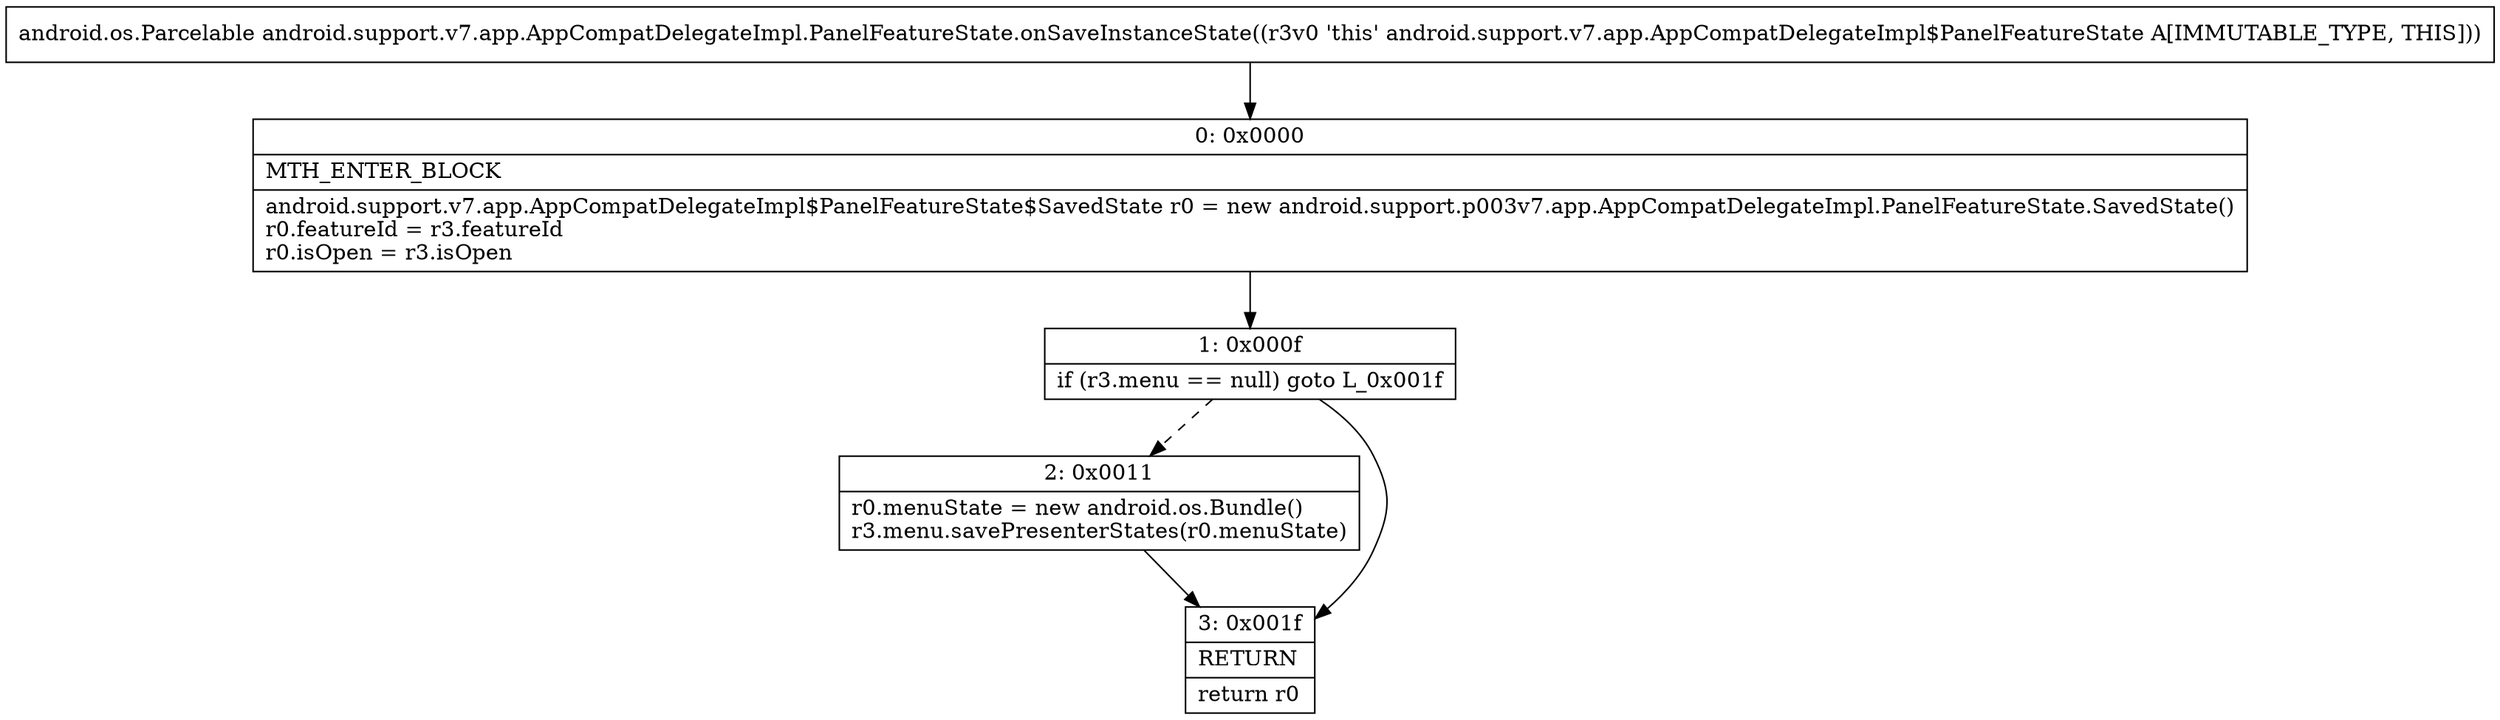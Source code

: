 digraph "CFG forandroid.support.v7.app.AppCompatDelegateImpl.PanelFeatureState.onSaveInstanceState()Landroid\/os\/Parcelable;" {
Node_0 [shape=record,label="{0\:\ 0x0000|MTH_ENTER_BLOCK\l|android.support.v7.app.AppCompatDelegateImpl$PanelFeatureState$SavedState r0 = new android.support.p003v7.app.AppCompatDelegateImpl.PanelFeatureState.SavedState()\lr0.featureId = r3.featureId\lr0.isOpen = r3.isOpen\l}"];
Node_1 [shape=record,label="{1\:\ 0x000f|if (r3.menu == null) goto L_0x001f\l}"];
Node_2 [shape=record,label="{2\:\ 0x0011|r0.menuState = new android.os.Bundle()\lr3.menu.savePresenterStates(r0.menuState)\l}"];
Node_3 [shape=record,label="{3\:\ 0x001f|RETURN\l|return r0\l}"];
MethodNode[shape=record,label="{android.os.Parcelable android.support.v7.app.AppCompatDelegateImpl.PanelFeatureState.onSaveInstanceState((r3v0 'this' android.support.v7.app.AppCompatDelegateImpl$PanelFeatureState A[IMMUTABLE_TYPE, THIS])) }"];
MethodNode -> Node_0;
Node_0 -> Node_1;
Node_1 -> Node_2[style=dashed];
Node_1 -> Node_3;
Node_2 -> Node_3;
}

